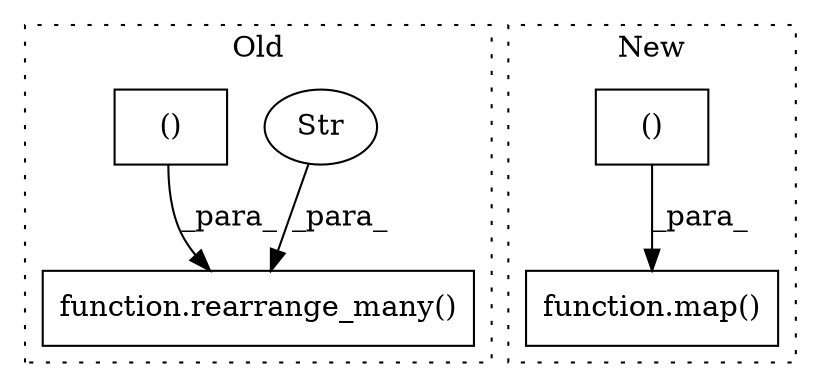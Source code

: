digraph G {
subgraph cluster0 {
1 [label="function.rearrange_many()" a="75" s="7496,7544" l="15,8" shape="box"];
3 [label="Str" a="66" s="7522" l="22" shape="ellipse"];
5 [label="()" a="54" s="7513" l="6" shape="box"];
label = "Old";
style="dotted";
}
subgraph cluster1 {
2 [label="()" a="54" s="7865" l="6" shape="box"];
4 [label="function.map()" a="75" s="7804,7872" l="4,1" shape="box"];
label = "New";
style="dotted";
}
2 -> 4 [label="_para_"];
3 -> 1 [label="_para_"];
5 -> 1 [label="_para_"];
}